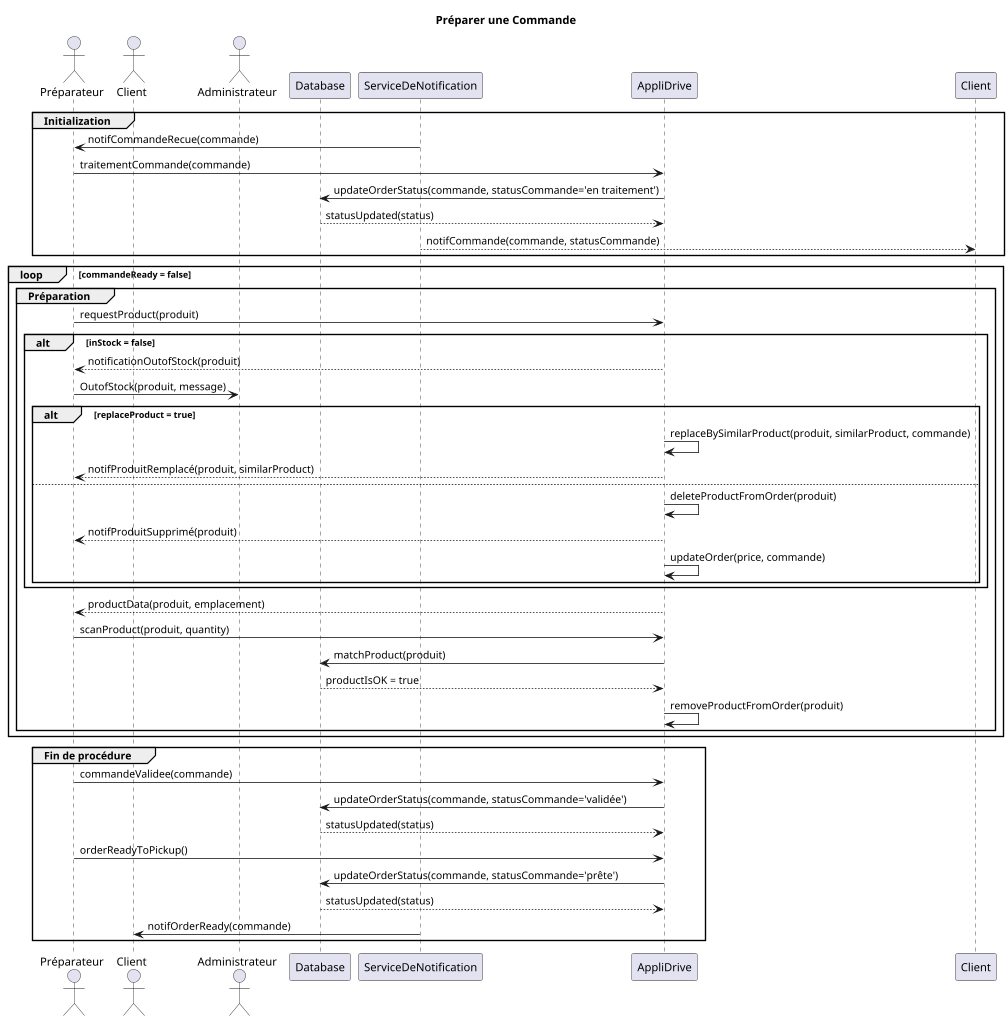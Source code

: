 @startuml Séquence Préparation Commande

title Préparer une Commande
scale 0.8

actor Préparateur as P
actor Client as C
actor Administrateur as Ad
participant Database as DB
participant ServiceDeNotification as ServiceNotif
participant AppliDrive as Controller

group Initialization
    ServiceNotif -> P: notifCommandeRecue(commande)
    P -> Controller: traitementCommande(commande)
    Controller->DB: updateOrderStatus(commande, statusCommande='en traitement')
    DB-->Controller: statusUpdated(status)
    ServiceNotif --> Client : notifCommande(commande, statusCommande)
end

    loop commandeReady = false
group Préparation
    P -> Controller: requestProduct(produit)
    alt inStock = false
    Controller-->P: notificationOutofStock(produit)
    P->Ad: OutofStock(produit, message)
    alt replaceProduct = true
    Controller->Controller: replaceBySimilarProduct(produit, similarProduct, commande)
    Controller-->P: notifProduitRemplacé(produit, similarProduct)
    else
    Controller->Controller: deleteProductFromOrder(produit)
    Controller-->P: notifProduitSupprimé(produit)
    Controller->Controller: updateOrder(price, commande)
    end alt
    end alt


    Controller-->P: productData(produit, emplacement)
    P->Controller: scanProduct(produit, quantity)
    Controller->DB: matchProduct(produit)
    DB-->Controller: productIsOK = true
    Controller->Controller: removeProductFromOrder(produit)
    end loop
end
    group Fin de procédure
        P->Controller: commandeValidee(commande)
        Controller->DB: updateOrderStatus(commande, statusCommande='validée')
        DB -->Controller: statusUpdated(status)
        P->Controller: orderReadyToPickup()
        Controller->DB: updateOrderStatus(commande, statusCommande='prête')
        DB --> Controller: statusUpdated(status)
        ServiceNotif -> C: notifOrderReady(commande)
    end





@enduml